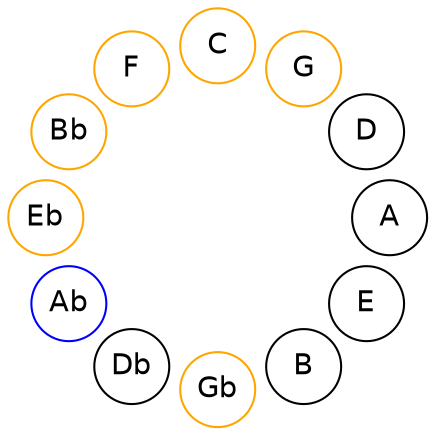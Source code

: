 
graph {

layout = circo;
mindist = .1

node [shape = circle, fontname = Helvetica, margin = 0]
edge [style=invis]

subgraph 1 {
	E -- B -- Gb -- Db -- Ab -- Eb -- Bb -- F -- C -- G -- D -- A -- E
}

Gb [color=orange];
Ab [color=blue];
Eb [color=orange];
Bb [color=orange];
F [color=orange];
C [color=orange];
G [color=orange];
}
